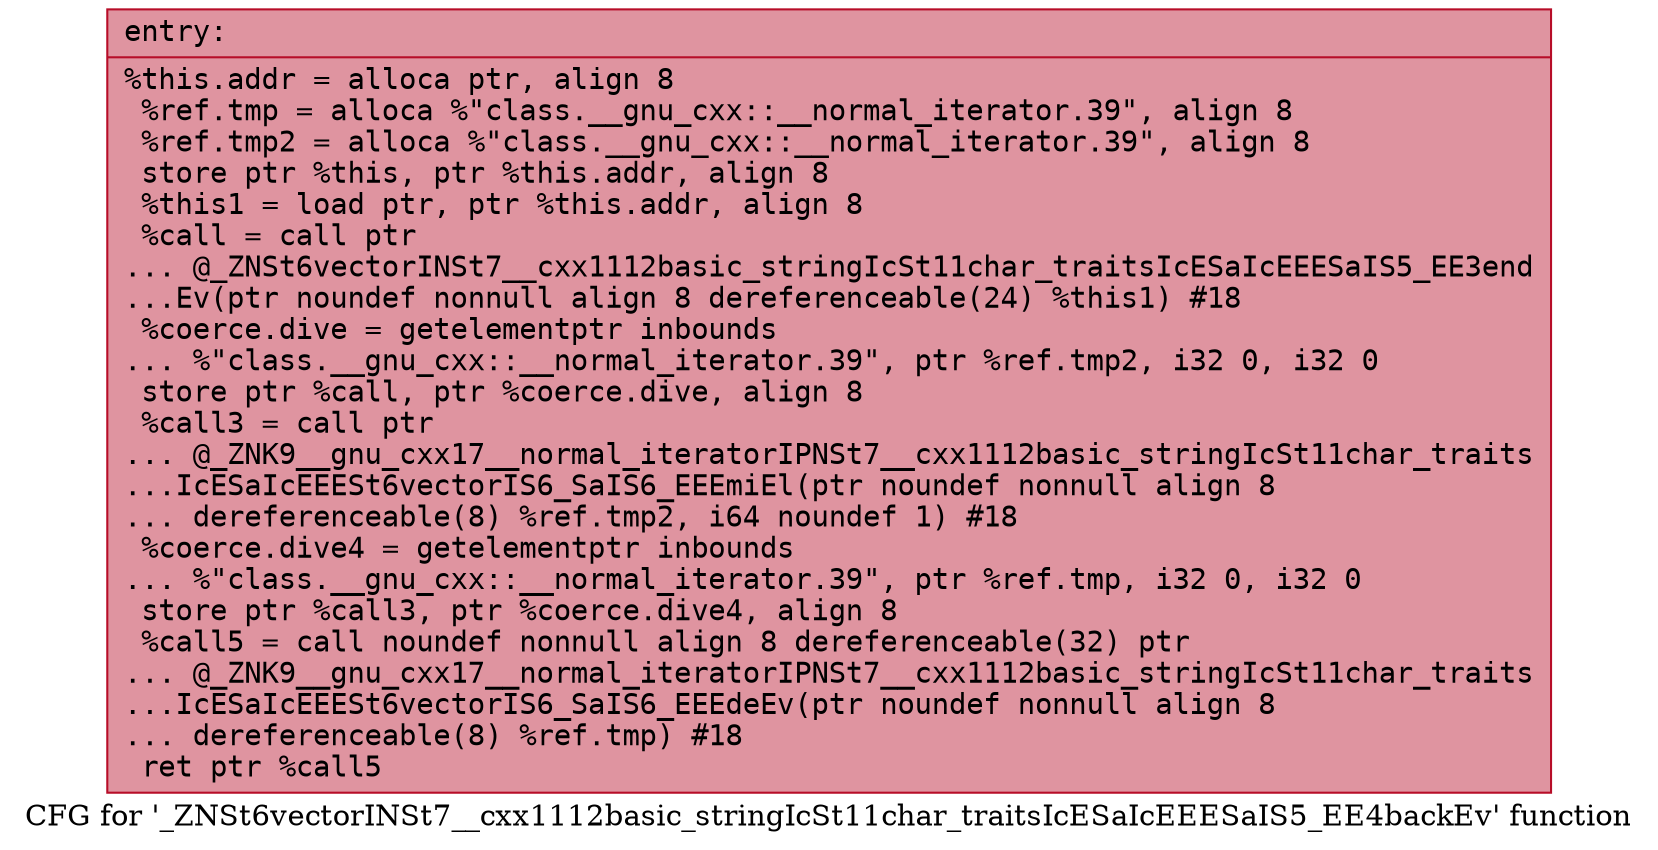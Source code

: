 digraph "CFG for '_ZNSt6vectorINSt7__cxx1112basic_stringIcSt11char_traitsIcESaIcEEESaIS5_EE4backEv' function" {
	label="CFG for '_ZNSt6vectorINSt7__cxx1112basic_stringIcSt11char_traitsIcESaIcEEESaIS5_EE4backEv' function";

	Node0x55841688c9c0 [shape=record,color="#b70d28ff", style=filled, fillcolor="#b70d2870" fontname="Courier",label="{entry:\l|  %this.addr = alloca ptr, align 8\l  %ref.tmp = alloca %\"class.__gnu_cxx::__normal_iterator.39\", align 8\l  %ref.tmp2 = alloca %\"class.__gnu_cxx::__normal_iterator.39\", align 8\l  store ptr %this, ptr %this.addr, align 8\l  %this1 = load ptr, ptr %this.addr, align 8\l  %call = call ptr\l... @_ZNSt6vectorINSt7__cxx1112basic_stringIcSt11char_traitsIcESaIcEEESaIS5_EE3end\l...Ev(ptr noundef nonnull align 8 dereferenceable(24) %this1) #18\l  %coerce.dive = getelementptr inbounds\l... %\"class.__gnu_cxx::__normal_iterator.39\", ptr %ref.tmp2, i32 0, i32 0\l  store ptr %call, ptr %coerce.dive, align 8\l  %call3 = call ptr\l... @_ZNK9__gnu_cxx17__normal_iteratorIPNSt7__cxx1112basic_stringIcSt11char_traits\l...IcESaIcEEESt6vectorIS6_SaIS6_EEEmiEl(ptr noundef nonnull align 8\l... dereferenceable(8) %ref.tmp2, i64 noundef 1) #18\l  %coerce.dive4 = getelementptr inbounds\l... %\"class.__gnu_cxx::__normal_iterator.39\", ptr %ref.tmp, i32 0, i32 0\l  store ptr %call3, ptr %coerce.dive4, align 8\l  %call5 = call noundef nonnull align 8 dereferenceable(32) ptr\l... @_ZNK9__gnu_cxx17__normal_iteratorIPNSt7__cxx1112basic_stringIcSt11char_traits\l...IcESaIcEEESt6vectorIS6_SaIS6_EEEdeEv(ptr noundef nonnull align 8\l... dereferenceable(8) %ref.tmp) #18\l  ret ptr %call5\l}"];
}
